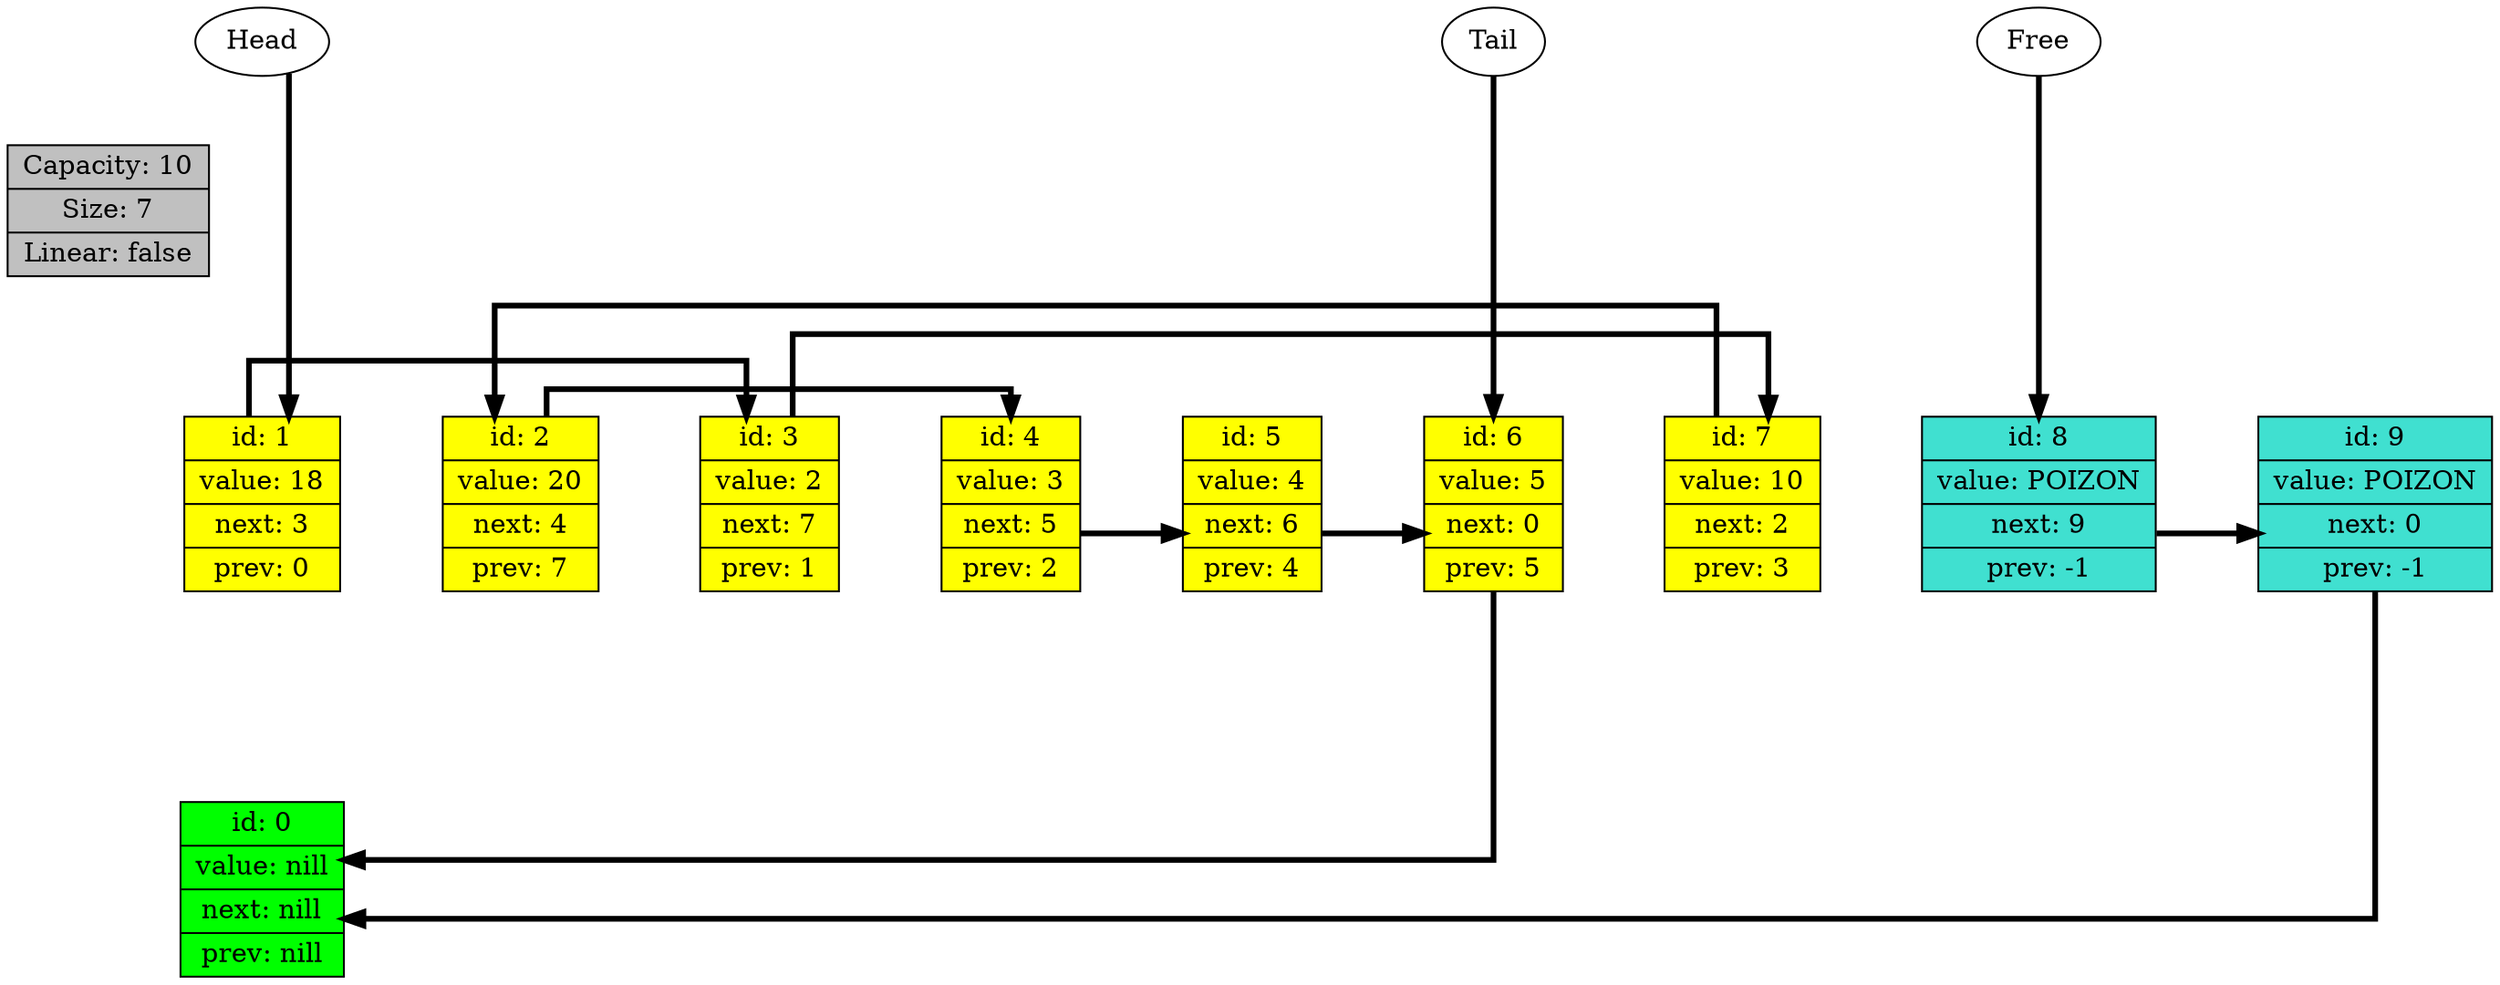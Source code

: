 digraph G { rankdir = TB
splines = ortho; edge[minlen = 3, penwidth = 3];

Info[shape=record, fillcolor="grey", width=0.2, style="filled",label=" {Capacity: 10 | Size: 7 | Linear: false}"] 

{rank = max; node0[shape=record, width=0.2, style="filled", fillcolor="Lime",label=" {id: 0 | value: nill | next: nill | prev: nill}"]} 
 
{rank = same;
node1[shape=record, width=0.2, style="filled", fillcolor="yellow",label=" {id: 1 | value: 18 | next: 3 | prev: 0}"] 
 
node2[shape=record, width=0.2, style="filled", fillcolor="yellow",label=" {id: 2 | value: 20 | next: 4 | prev: 7}"] 
 
node3[shape=record, width=0.2, style="filled", fillcolor="yellow",label=" {id: 3 | value: 2 | next: 7 | prev: 1}"] 
 
node4[shape=record, width=0.2, style="filled", fillcolor="yellow",label=" {id: 4 | value: 3 | next: 5 | prev: 2}"] 
 
node5[shape=record, width=0.2, style="filled", fillcolor="yellow",label=" {id: 5 | value: 4 | next: 6 | prev: 4}"] 
 
node6[shape=record, width=0.2, style="filled", fillcolor="yellow",label=" {id: 6 | value: 5 | next: 0 | prev: 5}"] 
 
node7[shape=record, width=0.2, style="filled", fillcolor="yellow",label=" {id: 7 | value: 10 | next: 2 | prev: 3}"] 
 
node8[shape=record, width=0.2, style="filled", fillcolor="Turquoise",label=" {id: 8 | value: POIZON | next: 9 | prev: -1}"] 
 
node9[shape=record, width=0.2, style="filled", fillcolor="Turquoise",label=" {id: 9 | value: POIZON | next: 0 | prev: -1}"] 
 
}
Free->node8
Head->node1
Tail->node6

edge[style=invis, constraint = true]
node0 -> node1 -> node2 -> node3 -> node4 -> node5 -> node6 -> node7 -> node8 -> node9[style=invis, weight = 10000];

edge[style=solid, constraint = false]
node1 -> node3;
node2 -> node4;
node3 -> node7;
node4 -> node5;
node5 -> node6;
node6 -> node0;
node7 -> node2;
node8 -> node9;
node9 -> node0;

}